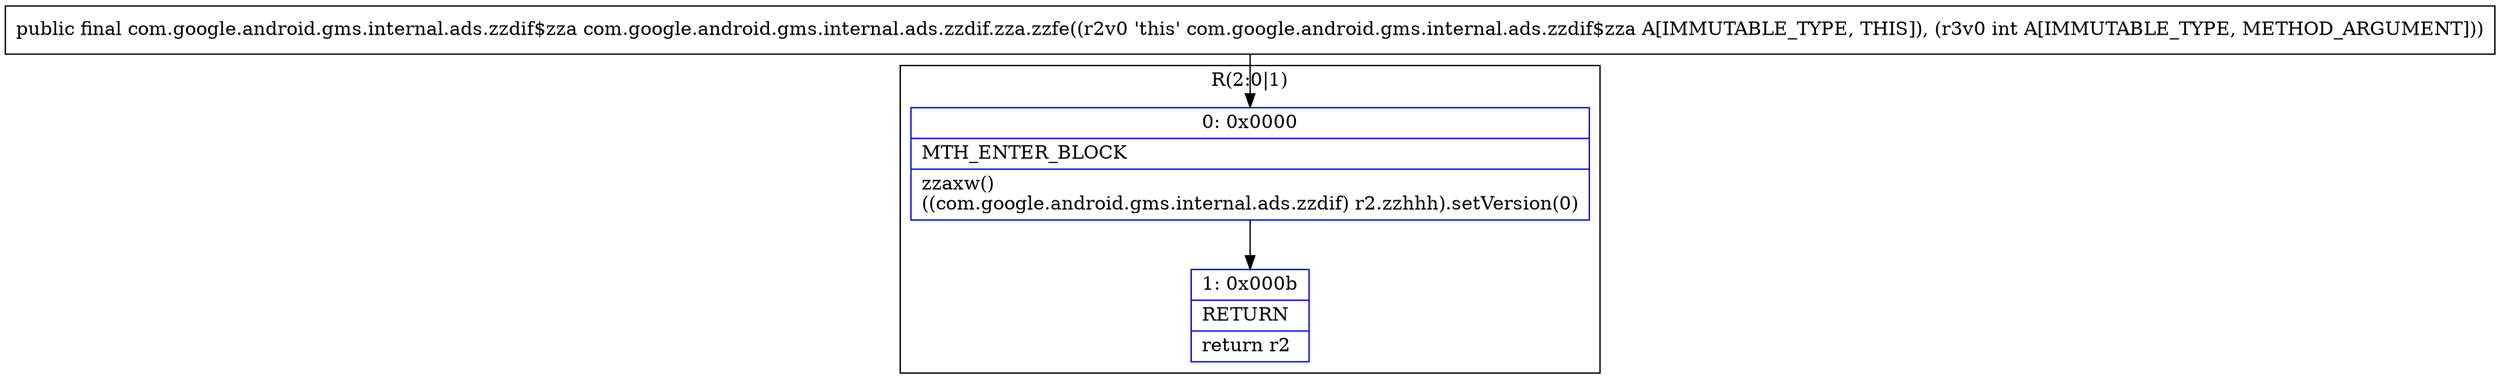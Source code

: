 digraph "CFG forcom.google.android.gms.internal.ads.zzdif.zza.zzfe(I)Lcom\/google\/android\/gms\/internal\/ads\/zzdif$zza;" {
subgraph cluster_Region_1263627650 {
label = "R(2:0|1)";
node [shape=record,color=blue];
Node_0 [shape=record,label="{0\:\ 0x0000|MTH_ENTER_BLOCK\l|zzaxw()\l((com.google.android.gms.internal.ads.zzdif) r2.zzhhh).setVersion(0)\l}"];
Node_1 [shape=record,label="{1\:\ 0x000b|RETURN\l|return r2\l}"];
}
MethodNode[shape=record,label="{public final com.google.android.gms.internal.ads.zzdif$zza com.google.android.gms.internal.ads.zzdif.zza.zzfe((r2v0 'this' com.google.android.gms.internal.ads.zzdif$zza A[IMMUTABLE_TYPE, THIS]), (r3v0 int A[IMMUTABLE_TYPE, METHOD_ARGUMENT])) }"];
MethodNode -> Node_0;
Node_0 -> Node_1;
}

